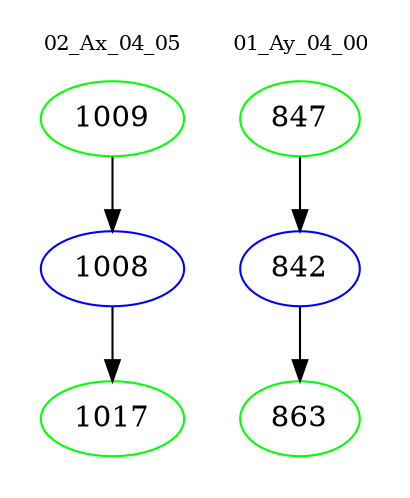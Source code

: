 digraph{
subgraph cluster_0 {
color = white
label = "02_Ax_04_05";
fontsize=10;
T0_1009 [label="1009", color="green"]
T0_1009 -> T0_1008 [color="black"]
T0_1008 [label="1008", color="blue"]
T0_1008 -> T0_1017 [color="black"]
T0_1017 [label="1017", color="green"]
}
subgraph cluster_1 {
color = white
label = "01_Ay_04_00";
fontsize=10;
T1_847 [label="847", color="green"]
T1_847 -> T1_842 [color="black"]
T1_842 [label="842", color="blue"]
T1_842 -> T1_863 [color="black"]
T1_863 [label="863", color="green"]
}
}
